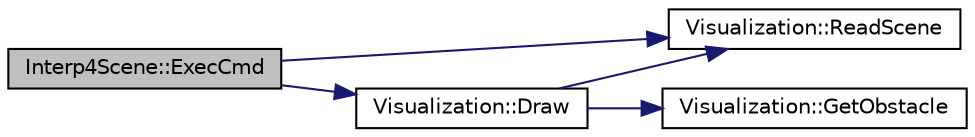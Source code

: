 digraph "Interp4Scene::ExecCmd"
{
  edge [fontname="Helvetica",fontsize="10",labelfontname="Helvetica",labelfontsize="10"];
  node [fontname="Helvetica",fontsize="10",shape=record];
  rankdir="LR";
  Node1 [label="Interp4Scene::ExecCmd",height=0.2,width=0.4,color="black", fillcolor="grey75", style="filled", fontcolor="black"];
  Node1 -> Node2 [color="midnightblue",fontsize="10",style="solid",fontname="Helvetica"];
  Node2 [label="Visualization::ReadScene",height=0.2,width=0.4,color="black", fillcolor="white", style="filled",URL="$class_visualization.html#a4f3c0ad178b308c9ad4ddc9e647d7a16",tooltip="Metoda ma czytać opis sceny z pliku XML. "];
  Node1 -> Node3 [color="midnightblue",fontsize="10",style="solid",fontname="Helvetica"];
  Node3 [label="Visualization::Draw",height=0.2,width=0.4,color="black", fillcolor="white", style="filled",URL="$class_visualization.html#ad5a2dbdd604cafb0c38b586886bbd924",tooltip="Powoduje odrysowanie aktualnej sceny z uwzglęnieniem bieżącej pozycji drona. "];
  Node3 -> Node2 [color="midnightblue",fontsize="10",style="solid",fontname="Helvetica"];
  Node3 -> Node4 [color="midnightblue",fontsize="10",style="solid",fontname="Helvetica"];
  Node4 [label="Visualization::GetObstacle",height=0.2,width=0.4,color="black", fillcolor="white", style="filled",URL="$class_visualization.html#ae3e5a56475e46db693425495ebd0e267",tooltip="Udostępnia wskaźnik na przeszkodę o podanym indeksie. "];
}
